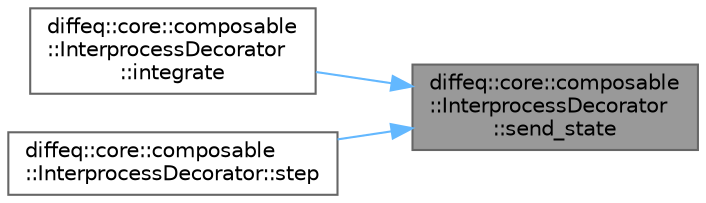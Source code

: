 digraph "diffeq::core::composable::InterprocessDecorator::send_state"
{
 // LATEX_PDF_SIZE
  bgcolor="transparent";
  edge [fontname=Helvetica,fontsize=10,labelfontname=Helvetica,labelfontsize=10];
  node [fontname=Helvetica,fontsize=10,shape=box,height=0.2,width=0.4];
  rankdir="RL";
  Node1 [id="Node000001",label="diffeq::core::composable\l::InterprocessDecorator\l::send_state",height=0.2,width=0.4,color="gray40", fillcolor="grey60", style="filled", fontcolor="black",tooltip="Send state data to other processes."];
  Node1 -> Node2 [id="edge1_Node000001_Node000002",dir="back",color="steelblue1",style="solid",tooltip=" "];
  Node2 [id="Node000002",label="diffeq::core::composable\l::InterprocessDecorator\l::integrate",height=0.2,width=0.4,color="grey40", fillcolor="white", style="filled",URL="$classdiffeq_1_1core_1_1composable_1_1_interprocess_decorator.html#a37bd5f1fb898f63a5ab723ca35d87b86",tooltip="Override integrate to handle IPC during integration."];
  Node1 -> Node3 [id="edge2_Node000001_Node000003",dir="back",color="steelblue1",style="solid",tooltip=" "];
  Node3 [id="Node000003",label="diffeq::core::composable\l::InterprocessDecorator::step",height=0.2,width=0.4,color="grey40", fillcolor="white", style="filled",URL="$classdiffeq_1_1core_1_1composable_1_1_interprocess_decorator.html#af3e5a129a40be44a3b0ea2f474837c00",tooltip="Override step to handle IPC during integration."];
}
